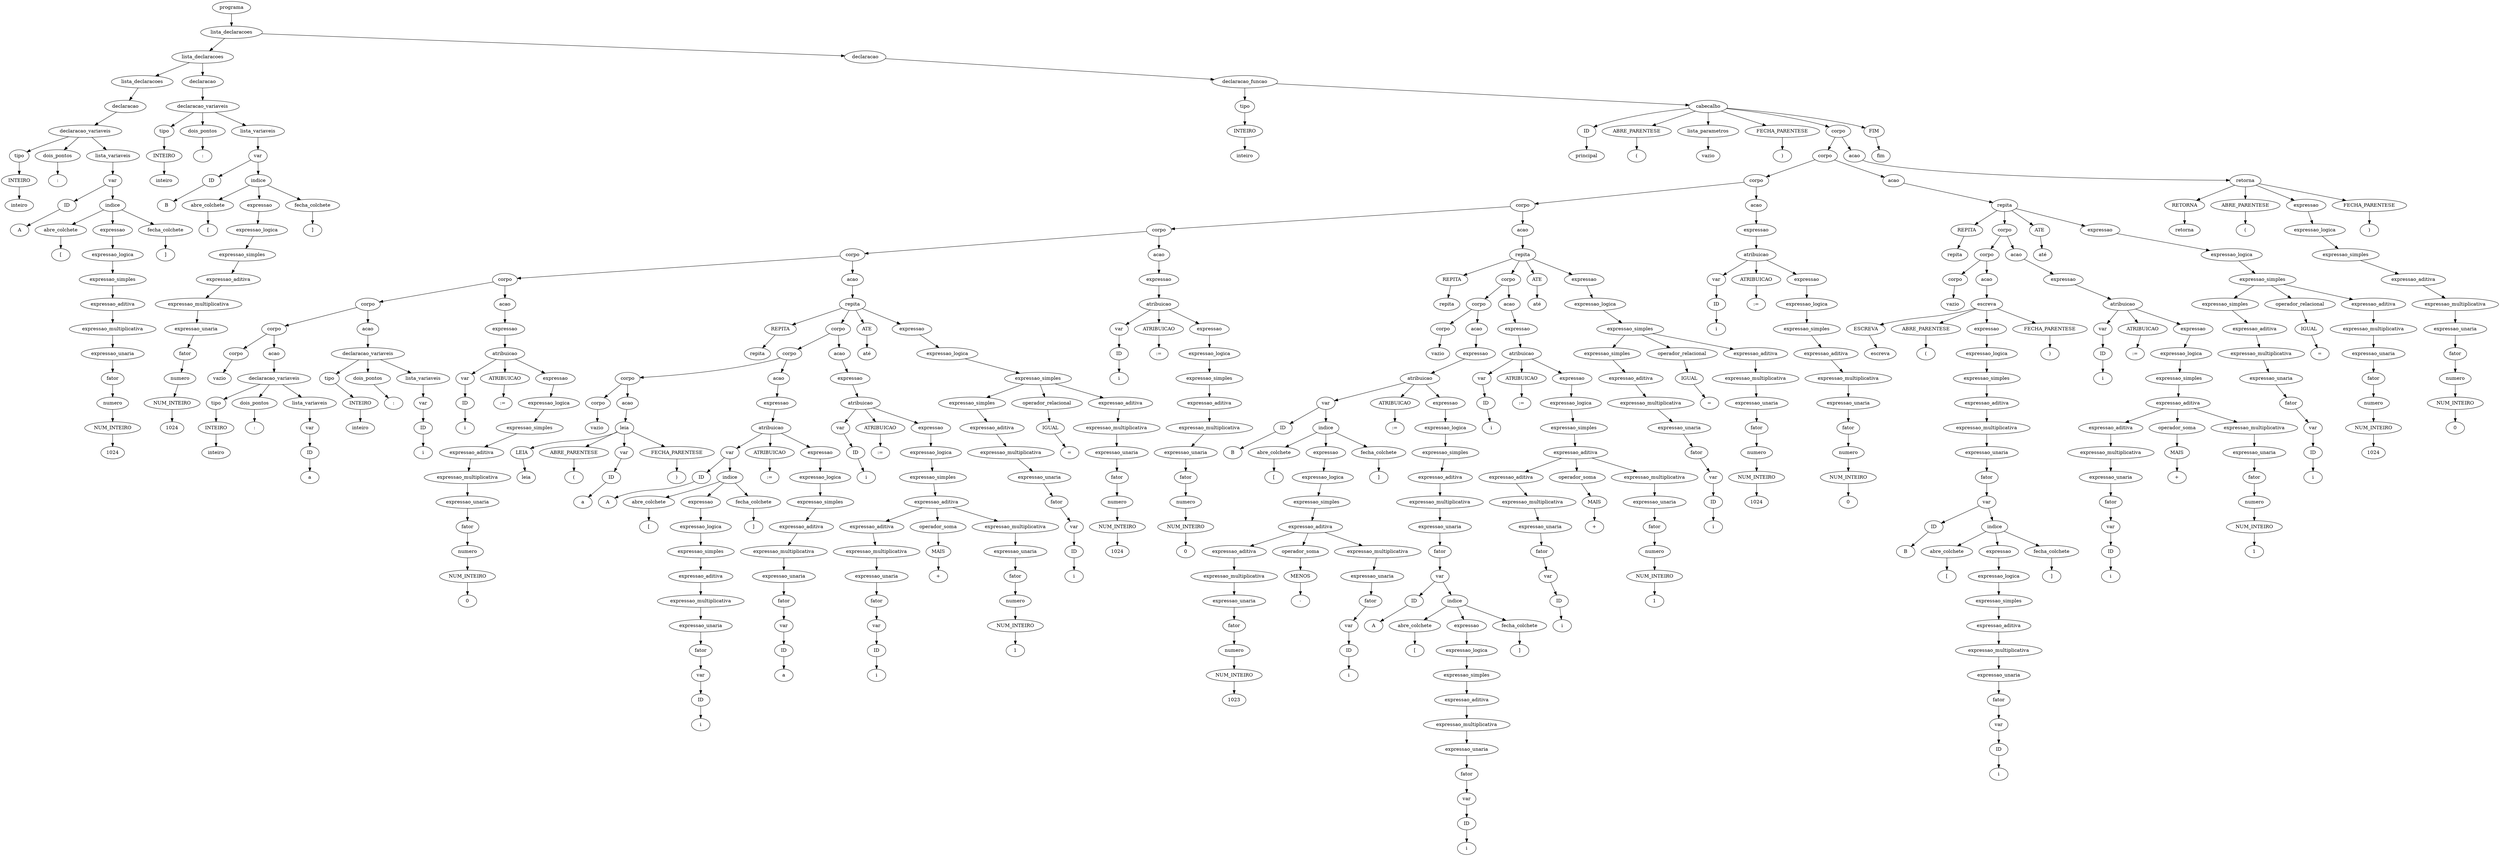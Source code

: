digraph tree {
    "0x7fbc7f8e9430" [label="programa"];
    "0x7fbc7f7c7550" [label="lista_declaracoes"];
    "0x7fbc7f8e9d60" [label="lista_declaracoes"];
    "0x7fbc7f90a340" [label="lista_declaracoes"];
    "0x7fbc7fa71490" [label="declaracao"];
    "0x7fbc7f90a280" [label="declaracao_variaveis"];
    "0x7fbc7f956100" [label="tipo"];
    "0x7fbc7f9560a0" [label="INTEIRO"];
    "0x7fbc7f90a520" [label="inteiro"];
    "0x7fbc7f956070" [label="dois_pontos"];
    "0x7fbc7f8e9580" [label=":"];
    "0x7fbc7f90a2b0" [label="lista_variaveis"];
    "0x7fbc7f90a0a0" [label="var"];
    "0x7fbc7f90a3a0" [label="ID"];
    "0x7fbc7f90a5e0" [label="A"];
    "0x7fbc7f8e97c0" [label="indice"];
    "0x7fbc7f8e9490" [label="abre_colchete"];
    "0x7fbc7f8e9610" [label="["];
    "0x7fbc7f8e9700" [label="expressao"];
    "0x7fbc7f8e94c0" [label="expressao_logica"];
    "0x7fbc7f8e9520" [label="expressao_simples"];
    "0x7fbc7f90a370" [label="expressao_aditiva"];
    "0x7fbc7f8e9670" [label="expressao_multiplicativa"];
    "0x7fbc7f90a430" [label="expressao_unaria"];
    "0x7fbc7f90a310" [label="fator"];
    "0x7fbc7fa714c0" [label="numero"];
    "0x7fbc7fa714f0" [label="NUM_INTEIRO"];
    "0x7fbc7f8e94f0" [label="1024"];
    "0x7fbc7f8e95e0" [label="fecha_colchete"];
    "0x7fbc7f8e95b0" [label="]"];
    "0x7fbc7f8c84f0" [label="declaracao"];
    "0x7fbc7f8e9d90" [label="declaracao_variaveis"];
    "0x7fbc7f8e9790" [label="tipo"];
    "0x7fbc7f8e9550" [label="INTEIRO"];
    "0x7fbc7f8e9460" [label="inteiro"];
    "0x7fbc7f8e9c70" [label="dois_pontos"];
    "0x7fbc7f8e9a00" [label=":"];
    "0x7fbc7f8e97f0" [label="lista_variaveis"];
    "0x7fbc7f8e9850" [label="var"];
    "0x7fbc7f8e9880" [label="ID"];
    "0x7fbc7f8e9b80" [label="B"];
    "0x7fbc7f8e9b50" [label="indice"];
    "0x7fbc7f8e9be0" [label="abre_colchete"];
    "0x7fbc7f8e9cd0" [label="["];
    "0x7fbc7f8e9b20" [label="expressao"];
    "0x7fbc7f8e9af0" [label="expressao_logica"];
    "0x7fbc7f8e9a60" [label="expressao_simples"];
    "0x7fbc7f8e9940" [label="expressao_aditiva"];
    "0x7fbc7f8e9ac0" [label="expressao_multiplicativa"];
    "0x7fbc7f8e9820" [label="expressao_unaria"];
    "0x7fbc7f8e98e0" [label="fator"];
    "0x7fbc7f8e9640" [label="numero"];
    "0x7fbc7f8e96d0" [label="NUM_INTEIRO"];
    "0x7fbc7f8e9a90" [label="1024"];
    "0x7fbc7f8e9d00" [label="fecha_colchete"];
    "0x7fbc7f8e9d30" [label="]"];
    "0x7fbc7f8e9dc0" [label="declaracao"];
    "0x7fbc7f8e9760" [label="declaracao_funcao"];
    "0x7fbc7f956040" [label="tipo"];
    "0x7fbc7f8c84c0" [label="INTEIRO"];
    "0x7fbc7f8e9df0" [label="inteiro"];
    "0x7fbc7f7d1d00" [label="cabecalho"];
    "0x7fbc7f7da250" [label="ID"];
    "0x7fbc7f7da280" [label="principal"];
    "0x7fbc7f7da0d0" [label="ABRE_PARENTESE"];
    "0x7fbc7f7da130" [label="("];
    "0x7fbc7f8e9f10" [label="lista_parametros"];
    "0x7fbc7f8e9ca0" [label="vazio"];
    "0x7fbc7f7da070" [label="FECHA_PARENTESE"];
    "0x7fbc7f7da2b0" [label=")"];
    "0x7fbc7f7d1fd0" [label="corpo"];
    "0x7fbc7f7d1dc0" [label="corpo"];
    "0x7fbc7f7c7c10" [label="corpo"];
    "0x7fbc7f7c7880" [label="corpo"];
    "0x7fbc7f7b4100" [label="corpo"];
    "0x7fbc7f834d30" [label="corpo"];
    "0x7fbc7f8f3940" [label="corpo"];
    "0x7fbc7f8f3430" [label="corpo"];
    "0x7fbc7f8f31f0" [label="corpo"];
    "0x7fbc7f8f3070" [label="corpo"];
    "0x7fbc7f8e9e20" [label="vazio"];
    "0x7fbc7f8f30a0" [label="acao"];
    "0x7fbc7f8f3190" [label="declaracao_variaveis"];
    "0x7fbc7f8e9f40" [label="tipo"];
    "0x7fbc7f8e9fa0" [label="INTEIRO"];
    "0x7fbc7f8f3160" [label="inteiro"];
    "0x7fbc7f8f3250" [label="dois_pontos"];
    "0x7fbc7f8f3370" [label=":"];
    "0x7fbc7f8f31c0" [label="lista_variaveis"];
    "0x7fbc7f8e9fd0" [label="var"];
    "0x7fbc7f8e9f70" [label="ID"];
    "0x7fbc7f8f32b0" [label="a"];
    "0x7fbc7f8f3340" [label="acao"];
    "0x7fbc7f8f33d0" [label="declaracao_variaveis"];
    "0x7fbc7f8e9eb0" [label="tipo"];
    "0x7fbc7f8f3040" [label="INTEIRO"];
    "0x7fbc7f8f33a0" [label="inteiro"];
    "0x7fbc7f8f3490" [label="dois_pontos"];
    "0x7fbc7f8f35b0" [label=":"];
    "0x7fbc7f8f3400" [label="lista_variaveis"];
    "0x7fbc7f8f3280" [label="var"];
    "0x7fbc7f8f3220" [label="ID"];
    "0x7fbc7f8f34f0" [label="i"];
    "0x7fbc7f8f3850" [label="acao"];
    "0x7fbc7f8f3580" [label="expressao"];
    "0x7fbc7f8f37f0" [label="atribuicao"];
    "0x7fbc7f8f3130" [label="var"];
    "0x7fbc7f8f30d0" [label="ID"];
    "0x7fbc7f8f35e0" [label="i"];
    "0x7fbc7f8f3880" [label="ATRIBUICAO"];
    "0x7fbc7f8f3910" [label=":="];
    "0x7fbc7f8f37c0" [label="expressao"];
    "0x7fbc7f8f3790" [label="expressao_logica"];
    "0x7fbc7f8f36d0" [label="expressao_simples"];
    "0x7fbc7f8f3670" [label="expressao_aditiva"];
    "0x7fbc7f8f3760" [label="expressao_multiplicativa"];
    "0x7fbc7f8f3610" [label="expressao_unaria"];
    "0x7fbc7f8f3640" [label="fator"];
    "0x7fbc7f8f34c0" [label="numero"];
    "0x7fbc7f8f3460" [label="NUM_INTEIRO"];
    "0x7fbc7f8f3730" [label="0"];
    "0x7fbc7f8f3700" [label="acao"];
    "0x7fbc7f834cd0" [label="repita"];
    "0x7fbc7f834d60" [label="REPITA"];
    "0x7fbc7f834d00" [label="repita"];
    "0x7fbc7f8348b0" [label="corpo"];
    "0x7fbc7f834340" [label="corpo"];
    "0x7fbc7f8f3b80" [label="corpo"];
    "0x7fbc7f8f32e0" [label="corpo"];
    "0x7fbc7f8f3310" [label="vazio"];
    "0x7fbc7f8f3c40" [label="acao"];
    "0x7fbc7f8f3a60" [label="leia"];
    "0x7fbc7f8f3a90" [label="LEIA"];
    "0x7fbc7f8f3c70" [label="leia"];
    "0x7fbc7f8f3ca0" [label="ABRE_PARENTESE"];
    "0x7fbc7f8f3cd0" [label="("];
    "0x7fbc7f8f3970" [label="var"];
    "0x7fbc7f8f38b0" [label="ID"];
    "0x7fbc7f8f3b50" [label="a"];
    "0x7fbc7f8f3d00" [label="FECHA_PARENTESE"];
    "0x7fbc7f8f3d30" [label=")"];
    "0x7fbc7f834250" [label="acao"];
    "0x7fbc7f8f3f40" [label="expressao"];
    "0x7fbc7f8341f0" [label="atribuicao"];
    "0x7fbc7f8f3a00" [label="var"];
    "0x7fbc7f8f3a30" [label="ID"];
    "0x7fbc7f8f3e80" [label="A"];
    "0x7fbc7f8f3e50" [label="indice"];
    "0x7fbc7f8f3ee0" [label="abre_colchete"];
    "0x7fbc7f8f3fd0" [label="["];
    "0x7fbc7f8f3e20" [label="expressao"];
    "0x7fbc7f8f3df0" [label="expressao_logica"];
    "0x7fbc7f8f3dc0" [label="expressao_simples"];
    "0x7fbc7f8f3b20" [label="expressao_aditiva"];
    "0x7fbc7f8f3d90" [label="expressao_multiplicativa"];
    "0x7fbc7f8f3be0" [label="expressao_unaria"];
    "0x7fbc7f8f39d0" [label="fator"];
    "0x7fbc7f8f3100" [label="var"];
    "0x7fbc7f8f3550" [label="ID"];
    "0x7fbc7f8f3d60" [label="i"];
    "0x7fbc7f834040" [label="fecha_colchete"];
    "0x7fbc7f834070" [label="]"];
    "0x7fbc7f834280" [label="ATRIBUICAO"];
    "0x7fbc7f834310" [label=":="];
    "0x7fbc7f8341c0" [label="expressao"];
    "0x7fbc7f834190" [label="expressao_logica"];
    "0x7fbc7f834130" [label="expressao_simples"];
    "0x7fbc7f8f3af0" [label="expressao_aditiva"];
    "0x7fbc7f8f3fa0" [label="expressao_multiplicativa"];
    "0x7fbc7f8f3f10" [label="expressao_unaria"];
    "0x7fbc7f8f3ac0" [label="fator"];
    "0x7fbc7f8f3c10" [label="var"];
    "0x7fbc7f8f3bb0" [label="ID"];
    "0x7fbc7f8f3eb0" [label="a"];
    "0x7fbc7f834880" [label="acao"];
    "0x7fbc7f834370" [label="expressao"];
    "0x7fbc7f8345b0" [label="atribuicao"];
    "0x7fbc7f8f39a0" [label="var"];
    "0x7fbc7f8f3820" [label="ID"];
    "0x7fbc7f8f3f70" [label="i"];
    "0x7fbc7f834550" [label="ATRIBUICAO"];
    "0x7fbc7f834820" [label=":="];
    "0x7fbc7f8347f0" [label="expressao"];
    "0x7fbc7f8347c0" [label="expressao_logica"];
    "0x7fbc7f834520" [label="expressao_simples"];
    "0x7fbc7f834610" [label="expressao_aditiva"];
    "0x7fbc7f834400" [label="expressao_aditiva"];
    "0x7fbc7f8344f0" [label="expressao_multiplicativa"];
    "0x7fbc7f8340a0" [label="expressao_unaria"];
    "0x7fbc7f8343d0" [label="fator"];
    "0x7fbc7f834160" [label="var"];
    "0x7fbc7f834100" [label="ID"];
    "0x7fbc7f8344c0" [label="i"];
    "0x7fbc7f834670" [label="operador_soma"];
    "0x7fbc7f834490" [label="MAIS"];
    "0x7fbc7f834580" [label="+"];
    "0x7fbc7f834790" [label="expressao_multiplicativa"];
    "0x7fbc7f8346a0" [label="expressao_unaria"];
    "0x7fbc7f8345e0" [label="fator"];
    "0x7fbc7f834430" [label="numero"];
    "0x7fbc7f834460" [label="NUM_INTEIRO"];
    "0x7fbc7f834760" [label="1"];
    "0x7fbc7f834d90" [label="ATE"];
    "0x7fbc7f834dc0" [label="até"];
    "0x7fbc7f834ca0" [label="expressao"];
    "0x7fbc7f8349d0" [label="expressao_logica"];
    "0x7fbc7f834bb0" [label="expressao_simples"];
    "0x7fbc7f834970" [label="expressao_simples"];
    "0x7fbc7f834640" [label="expressao_aditiva"];
    "0x7fbc7f834220" [label="expressao_multiplicativa"];
    "0x7fbc7f8348e0" [label="expressao_unaria"];
    "0x7fbc7f834850" [label="fator"];
    "0x7fbc7f8342e0" [label="var"];
    "0x7fbc7f8340d0" [label="ID"];
    "0x7fbc7f8343a0" [label="i"];
    "0x7fbc7f8349a0" [label="operador_relacional"];
    "0x7fbc7f834a30" [label="IGUAL"];
    "0x7fbc7f834b20" [label="="];
    "0x7fbc7f834ac0" [label="expressao_aditiva"];
    "0x7fbc7f834c40" [label="expressao_multiplicativa"];
    "0x7fbc7f834b50" [label="expressao_unaria"];
    "0x7fbc7f834a90" [label="fator"];
    "0x7fbc7f834910" [label="numero"];
    "0x7fbc7f834940" [label="NUM_INTEIRO"];
    "0x7fbc7f834c10" [label="1024"];
    "0x7fbc7f834fd0" [label="acao"];
    "0x7fbc7f834af0" [label="expressao"];
    "0x7fbc7f834f70" [label="atribuicao"];
    "0x7fbc7f8f38e0" [label="var"];
    "0x7fbc7f8f3520" [label="ID"];
    "0x7fbc7f834df0" [label="i"];
    "0x7fbc7f7b4040" [label="ATRIBUICAO"];
    "0x7fbc7f7b40d0" [label=":="];
    "0x7fbc7f834f40" [label="expressao"];
    "0x7fbc7f834f10" [label="expressao_logica"];
    "0x7fbc7f834e50" [label="expressao_simples"];
    "0x7fbc7f834a60" [label="expressao_aditiva"];
    "0x7fbc7f834ee0" [label="expressao_multiplicativa"];
    "0x7fbc7f834e20" [label="expressao_unaria"];
    "0x7fbc7f8346d0" [label="fator"];
    "0x7fbc7f834be0" [label="numero"];
    "0x7fbc7f834b80" [label="NUM_INTEIRO"];
    "0x7fbc7f834eb0" [label="0"];
    "0x7fbc7f834e80" [label="acao"];
    "0x7fbc7f7c7820" [label="repita"];
    "0x7fbc7f7c78b0" [label="REPITA"];
    "0x7fbc7f7c7850" [label="repita"];
    "0x7fbc7f7c7400" [label="corpo"];
    "0x7fbc7f7b4d30" [label="corpo"];
    "0x7fbc7f834700" [label="corpo"];
    "0x7fbc7f8f36a0" [label="vazio"];
    "0x7fbc7f7b4c40" [label="acao"];
    "0x7fbc7f7b47c0" [label="expressao"];
    "0x7fbc7f7b4af0" [label="atribuicao"];
    "0x7fbc7f7b41c0" [label="var"];
    "0x7fbc7f7b41f0" [label="ID"];
    "0x7fbc7f7b46a0" [label="B"];
    "0x7fbc7f7b4400" [label="indice"];
    "0x7fbc7f7b43a0" [label="abre_colchete"];
    "0x7fbc7f7b4730" [label="["];
    "0x7fbc7f7b4640" [label="expressao"];
    "0x7fbc7f7b4610" [label="expressao_logica"];
    "0x7fbc7f7b4370" [label="expressao_simples"];
    "0x7fbc7f7b4460" [label="expressao_aditiva"];
    "0x7fbc7f7b4250" [label="expressao_aditiva"];
    "0x7fbc7f7b4340" [label="expressao_multiplicativa"];
    "0x7fbc7f7b4190" [label="expressao_unaria"];
    "0x7fbc7f7b4220" [label="fator"];
    "0x7fbc7f7b4130" [label="numero"];
    "0x7fbc7f7b4070" [label="NUM_INTEIRO"];
    "0x7fbc7f7b4310" [label="1023"];
    "0x7fbc7f7b44c0" [label="operador_soma"];
    "0x7fbc7f7b42e0" [label="MENOS"];
    "0x7fbc7f7b43d0" [label="-"];
    "0x7fbc7f7b45e0" [label="expressao_multiplicativa"];
    "0x7fbc7f7b44f0" [label="expressao_unaria"];
    "0x7fbc7f7b4430" [label="fator"];
    "0x7fbc7f7b4280" [label="var"];
    "0x7fbc7f7b42b0" [label="ID"];
    "0x7fbc7f7b45b0" [label="i"];
    "0x7fbc7f7b4760" [label="fecha_colchete"];
    "0x7fbc7f7b4790" [label="]"];
    "0x7fbc7f7b4c70" [label="ATRIBUICAO"];
    "0x7fbc7f7b4d00" [label=":="];
    "0x7fbc7f7b4a30" [label="expressao"];
    "0x7fbc7f7b48e0" [label="expressao_logica"];
    "0x7fbc7f7b4c10" [label="expressao_simples"];
    "0x7fbc7f7b4550" [label="expressao_aditiva"];
    "0x7fbc7f7b4a90" [label="expressao_multiplicativa"];
    "0x7fbc7f7b4be0" [label="expressao_unaria"];
    "0x7fbc7f7b4520" [label="fator"];
    "0x7fbc7f7b4820" [label="var"];
    "0x7fbc7f7b4850" [label="ID"];
    "0x7fbc7f7b4a00" [label="A"];
    "0x7fbc7f7b49d0" [label="indice"];
    "0x7fbc7f7b4a60" [label="abre_colchete"];
    "0x7fbc7f7b4b50" [label="["];
    "0x7fbc7f7b49a0" [label="expressao"];
    "0x7fbc7f7b4970" [label="expressao_logica"];
    "0x7fbc7f7b4940" [label="expressao_simples"];
    "0x7fbc7f7b48b0" [label="expressao_aditiva"];
    "0x7fbc7f7b4700" [label="expressao_multiplicativa"];
    "0x7fbc7f7b4490" [label="expressao_unaria"];
    "0x7fbc7f7b4880" [label="fator"];
    "0x7fbc7f7b4160" [label="var"];
    "0x7fbc7f7b40a0" [label="ID"];
    "0x7fbc7f7b46d0" [label="i"];
    "0x7fbc7f7b4b80" [label="fecha_colchete"];
    "0x7fbc7f7b4bb0" [label="]"];
    "0x7fbc7f7b4ca0" [label="acao"];
    "0x7fbc7f7b4d60" [label="expressao"];
    "0x7fbc7f7b4fd0" [label="atribuicao"];
    "0x7fbc7f834c70" [label="var"];
    "0x7fbc7f834730" [label="ID"];
    "0x7fbc7f7b47f0" [label="i"];
    "0x7fbc7f7b4f40" [label="ATRIBUICAO"];
    "0x7fbc7f7c7370" [label=":="];
    "0x7fbc7f7c7340" [label="expressao"];
    "0x7fbc7f7c7310" [label="expressao_logica"];
    "0x7fbc7f7b4f10" [label="expressao_simples"];
    "0x7fbc7f7c70d0" [label="expressao_aditiva"];
    "0x7fbc7f7b4df0" [label="expressao_aditiva"];
    "0x7fbc7f7b4ee0" [label="expressao_multiplicativa"];
    "0x7fbc7f7b4580" [label="expressao_unaria"];
    "0x7fbc7f7b4dc0" [label="fator"];
    "0x7fbc7f7b4b20" [label="var"];
    "0x7fbc7f7b4ac0" [label="ID"];
    "0x7fbc7f7b4eb0" [label="i"];
    "0x7fbc7f7c7190" [label="operador_soma"];
    "0x7fbc7f7b4e80" [label="MAIS"];
    "0x7fbc7f7b4f70" [label="+"];
    "0x7fbc7f7c72e0" [label="expressao_multiplicativa"];
    "0x7fbc7f7c71f0" [label="expressao_unaria"];
    "0x7fbc7f7c7070" [label="fator"];
    "0x7fbc7f7b4e20" [label="numero"];
    "0x7fbc7f7b4e50" [label="NUM_INTEIRO"];
    "0x7fbc7f7c72b0" [label="1"];
    "0x7fbc7f7c78e0" [label="ATE"];
    "0x7fbc7f7c7910" [label="até"];
    "0x7fbc7f7c77f0" [label="expressao"];
    "0x7fbc7f7c7520" [label="expressao_logica"];
    "0x7fbc7f7c7700" [label="expressao_simples"];
    "0x7fbc7f7c74c0" [label="expressao_simples"];
    "0x7fbc7f7c7130" [label="expressao_aditiva"];
    "0x7fbc7f7b4910" [label="expressao_multiplicativa"];
    "0x7fbc7f7c7430" [label="expressao_unaria"];
    "0x7fbc7f7c73a0" [label="fator"];
    "0x7fbc7f7b4cd0" [label="var"];
    "0x7fbc7f7b4670" [label="ID"];
    "0x7fbc7f7b4d90" [label="i"];
    "0x7fbc7f7c74f0" [label="operador_relacional"];
    "0x7fbc7f7c7580" [label="IGUAL"];
    "0x7fbc7f7c7670" [label="="];
    "0x7fbc7f7c7610" [label="expressao_aditiva"];
    "0x7fbc7f7c7790" [label="expressao_multiplicativa"];
    "0x7fbc7f7c76a0" [label="expressao_unaria"];
    "0x7fbc7f7c75e0" [label="fator"];
    "0x7fbc7f7c7460" [label="numero"];
    "0x7fbc7f7c7490" [label="NUM_INTEIRO"];
    "0x7fbc7f7c7760" [label="1024"];
    "0x7fbc7f7c7b20" [label="acao"];
    "0x7fbc7f7c7640" [label="expressao"];
    "0x7fbc7f7c7ac0" [label="atribuicao"];
    "0x7fbc7f8342b0" [label="var"];
    "0x7fbc7f834fa0" [label="ID"];
    "0x7fbc7f7c7940" [label="i"];
    "0x7fbc7f7c7b50" [label="ATRIBUICAO"];
    "0x7fbc7f7c7be0" [label=":="];
    "0x7fbc7f7c7a90" [label="expressao"];
    "0x7fbc7f7c7a60" [label="expressao_logica"];
    "0x7fbc7f7c79a0" [label="expressao_simples"];
    "0x7fbc7f7c75b0" [label="expressao_aditiva"];
    "0x7fbc7f7c7a30" [label="expressao_multiplicativa"];
    "0x7fbc7f7c7970" [label="expressao_unaria"];
    "0x7fbc7f7c7220" [label="fator"];
    "0x7fbc7f7c7730" [label="numero"];
    "0x7fbc7f7c76d0" [label="NUM_INTEIRO"];
    "0x7fbc7f7c7a00" [label="0"];
    "0x7fbc7f7c79d0" [label="acao"];
    "0x7fbc7f7d1d60" [label="repita"];
    "0x7fbc7f7d1df0" [label="REPITA"];
    "0x7fbc7f7d1d90" [label="repita"];
    "0x7fbc7f7d1940" [label="corpo"];
    "0x7fbc7f7c7d00" [label="corpo"];
    "0x7fbc7f7c73d0" [label="corpo"];
    "0x7fbc7f834a00" [label="vazio"];
    "0x7fbc7f7c7c70" [label="acao"];
    "0x7fbc7f7d1130" [label="escreva"];
    "0x7fbc7f7d1280" [label="ESCREVA"];
    "0x7fbc7f7d13a0" [label="escreva"];
    "0x7fbc7f7d13d0" [label="ABRE_PARENTESE"];
    "0x7fbc7f7d1400" [label="("];
    "0x7fbc7f7d1040" [label="expressao"];
    "0x7fbc7f7c7e80" [label="expressao_logica"];
    "0x7fbc7f7d1220" [label="expressao_simples"];
    "0x7fbc7f7c7d60" [label="expressao_aditiva"];
    "0x7fbc7f7c7e50" [label="expressao_multiplicativa"];
    "0x7fbc7f7d11f0" [label="expressao_unaria"];
    "0x7fbc7f7c7d30" [label="fator"];
    "0x7fbc7f7c7d90" [label="var"];
    "0x7fbc7f7c7dc0" [label="ID"];
    "0x7fbc7f7c7fd0" [label="B"];
    "0x7fbc7f7c7fa0" [label="indice"];
    "0x7fbc7f7d1070" [label="abre_colchete"];
    "0x7fbc7f7d1160" [label="["];
    "0x7fbc7f7c7f70" [label="expressao"];
    "0x7fbc7f7c7f40" [label="expressao_logica"];
    "0x7fbc7f7c7eb0" [label="expressao_simples"];
    "0x7fbc7f7c7e20" [label="expressao_aditiva"];
    "0x7fbc7f7c7f10" [label="expressao_multiplicativa"];
    "0x7fbc7f7c7ca0" [label="expressao_unaria"];
    "0x7fbc7f7c7df0" [label="fator"];
    "0x7fbc7f7c7c40" [label="var"];
    "0x7fbc7f7c7b80" [label="ID"];
    "0x7fbc7f7c7ee0" [label="i"];
    "0x7fbc7f7d1190" [label="fecha_colchete"];
    "0x7fbc7f7d11c0" [label="]"];
    "0x7fbc7f7d1430" [label="FECHA_PARENTESE"];
    "0x7fbc7f7d1460" [label=")"];
    "0x7fbc7f7d1910" [label="acao"];
    "0x7fbc7f7d1250" [label="expressao"];
    "0x7fbc7f7d1640" [label="atribuicao"];
    "0x7fbc7f7c77c0" [label="var"];
    "0x7fbc7f7c7280" [label="ID"];
    "0x7fbc7f7d1490" [label="i"];
    "0x7fbc7f7d15e0" [label="ATRIBUICAO"];
    "0x7fbc7f7d18b0" [label=":="];
    "0x7fbc7f7d1880" [label="expressao"];
    "0x7fbc7f7d1850" [label="expressao_logica"];
    "0x7fbc7f7d15b0" [label="expressao_simples"];
    "0x7fbc7f7d16a0" [label="expressao_aditiva"];
    "0x7fbc7f7d10d0" [label="expressao_aditiva"];
    "0x7fbc7f7d1580" [label="expressao_multiplicativa"];
    "0x7fbc7f7d14c0" [label="expressao_unaria"];
    "0x7fbc7f7d12b0" [label="fator"];
    "0x7fbc7f7d1340" [label="var"];
    "0x7fbc7f7d12e0" [label="ID"];
    "0x7fbc7f7d1550" [label="i"];
    "0x7fbc7f7d1700" [label="operador_soma"];
    "0x7fbc7f7d1520" [label="MAIS"];
    "0x7fbc7f7d1610" [label="+"];
    "0x7fbc7f7d1820" [label="expressao_multiplicativa"];
    "0x7fbc7f7d1730" [label="expressao_unaria"];
    "0x7fbc7f7d1670" [label="fator"];
    "0x7fbc7f7d1100" [label="numero"];
    "0x7fbc7f7d14f0" [label="NUM_INTEIRO"];
    "0x7fbc7f7d17f0" [label="1"];
    "0x7fbc7f7d1e20" [label="ATE"];
    "0x7fbc7f7d1e50" [label="até"];
    "0x7fbc7f7d1d30" [label="expressao"];
    "0x7fbc7f7d1a60" [label="expressao_logica"];
    "0x7fbc7f7d1c40" [label="expressao_simples"];
    "0x7fbc7f7d1a00" [label="expressao_simples"];
    "0x7fbc7f7d16d0" [label="expressao_aditiva"];
    "0x7fbc7f7d1310" [label="expressao_multiplicativa"];
    "0x7fbc7f7d1970" [label="expressao_unaria"];
    "0x7fbc7f7d18e0" [label="fator"];
    "0x7fbc7f7c7af0" [label="var"];
    "0x7fbc7f7c7cd0" [label="ID"];
    "0x7fbc7f7d10a0" [label="i"];
    "0x7fbc7f7d1a30" [label="operador_relacional"];
    "0x7fbc7f7d1ac0" [label="IGUAL"];
    "0x7fbc7f7d1bb0" [label="="];
    "0x7fbc7f7d1b50" [label="expressao_aditiva"];
    "0x7fbc7f7d1cd0" [label="expressao_multiplicativa"];
    "0x7fbc7f7d1be0" [label="expressao_unaria"];
    "0x7fbc7f7d1b20" [label="fator"];
    "0x7fbc7f7d19a0" [label="numero"];
    "0x7fbc7f7d19d0" [label="NUM_INTEIRO"];
    "0x7fbc7f7d1ca0" [label="1024"];
    "0x7fbc7f7d1c70" [label="acao"];
    "0x7fbc7f7d1f70" [label="retorna"];
    "0x7fbc7f7da040" [label="RETORNA"];
    "0x7fbc7f7da160" [label="retorna"];
    "0x7fbc7f7da190" [label="ABRE_PARENTESE"];
    "0x7fbc7f7da1c0" [label="("];
    "0x7fbc7f7d1f40" [label="expressao"];
    "0x7fbc7f7d1f10" [label="expressao_logica"];
    "0x7fbc7f7d1ee0" [label="expressao_simples"];
    "0x7fbc7f7d1760" [label="expressao_aditiva"];
    "0x7fbc7f7d1eb0" [label="expressao_multiplicativa"];
    "0x7fbc7f7d1b80" [label="expressao_unaria"];
    "0x7fbc7f7d17c0" [label="fator"];
    "0x7fbc7f7c7bb0" [label="numero"];
    "0x7fbc7f7c7250" [label="NUM_INTEIRO"];
    "0x7fbc7f7d1e80" [label="0"];
    "0x7fbc7f7da1f0" [label="FECHA_PARENTESE"];
    "0x7fbc7f7da220" [label=")"];
    "0x7fbc7f7da2e0" [label="FIM"];
    "0x7fbc7f7da310" [label="fim"];
    "0x7fbc7f8e9430" -> "0x7fbc7f7c7550";
    "0x7fbc7f7c7550" -> "0x7fbc7f8e9d60";
    "0x7fbc7f7c7550" -> "0x7fbc7f8e9dc0";
    "0x7fbc7f8e9d60" -> "0x7fbc7f90a340";
    "0x7fbc7f8e9d60" -> "0x7fbc7f8c84f0";
    "0x7fbc7f90a340" -> "0x7fbc7fa71490";
    "0x7fbc7fa71490" -> "0x7fbc7f90a280";
    "0x7fbc7f90a280" -> "0x7fbc7f956100";
    "0x7fbc7f90a280" -> "0x7fbc7f956070";
    "0x7fbc7f90a280" -> "0x7fbc7f90a2b0";
    "0x7fbc7f956100" -> "0x7fbc7f9560a0";
    "0x7fbc7f9560a0" -> "0x7fbc7f90a520";
    "0x7fbc7f956070" -> "0x7fbc7f8e9580";
    "0x7fbc7f90a2b0" -> "0x7fbc7f90a0a0";
    "0x7fbc7f90a0a0" -> "0x7fbc7f90a3a0";
    "0x7fbc7f90a0a0" -> "0x7fbc7f8e97c0";
    "0x7fbc7f90a3a0" -> "0x7fbc7f90a5e0";
    "0x7fbc7f8e97c0" -> "0x7fbc7f8e9490";
    "0x7fbc7f8e97c0" -> "0x7fbc7f8e9700";
    "0x7fbc7f8e97c0" -> "0x7fbc7f8e95e0";
    "0x7fbc7f8e9490" -> "0x7fbc7f8e9610";
    "0x7fbc7f8e9700" -> "0x7fbc7f8e94c0";
    "0x7fbc7f8e94c0" -> "0x7fbc7f8e9520";
    "0x7fbc7f8e9520" -> "0x7fbc7f90a370";
    "0x7fbc7f90a370" -> "0x7fbc7f8e9670";
    "0x7fbc7f8e9670" -> "0x7fbc7f90a430";
    "0x7fbc7f90a430" -> "0x7fbc7f90a310";
    "0x7fbc7f90a310" -> "0x7fbc7fa714c0";
    "0x7fbc7fa714c0" -> "0x7fbc7fa714f0";
    "0x7fbc7fa714f0" -> "0x7fbc7f8e94f0";
    "0x7fbc7f8e95e0" -> "0x7fbc7f8e95b0";
    "0x7fbc7f8c84f0" -> "0x7fbc7f8e9d90";
    "0x7fbc7f8e9d90" -> "0x7fbc7f8e9790";
    "0x7fbc7f8e9d90" -> "0x7fbc7f8e9c70";
    "0x7fbc7f8e9d90" -> "0x7fbc7f8e97f0";
    "0x7fbc7f8e9790" -> "0x7fbc7f8e9550";
    "0x7fbc7f8e9550" -> "0x7fbc7f8e9460";
    "0x7fbc7f8e9c70" -> "0x7fbc7f8e9a00";
    "0x7fbc7f8e97f0" -> "0x7fbc7f8e9850";
    "0x7fbc7f8e9850" -> "0x7fbc7f8e9880";
    "0x7fbc7f8e9850" -> "0x7fbc7f8e9b50";
    "0x7fbc7f8e9880" -> "0x7fbc7f8e9b80";
    "0x7fbc7f8e9b50" -> "0x7fbc7f8e9be0";
    "0x7fbc7f8e9b50" -> "0x7fbc7f8e9b20";
    "0x7fbc7f8e9b50" -> "0x7fbc7f8e9d00";
    "0x7fbc7f8e9be0" -> "0x7fbc7f8e9cd0";
    "0x7fbc7f8e9b20" -> "0x7fbc7f8e9af0";
    "0x7fbc7f8e9af0" -> "0x7fbc7f8e9a60";
    "0x7fbc7f8e9a60" -> "0x7fbc7f8e9940";
    "0x7fbc7f8e9940" -> "0x7fbc7f8e9ac0";
    "0x7fbc7f8e9ac0" -> "0x7fbc7f8e9820";
    "0x7fbc7f8e9820" -> "0x7fbc7f8e98e0";
    "0x7fbc7f8e98e0" -> "0x7fbc7f8e9640";
    "0x7fbc7f8e9640" -> "0x7fbc7f8e96d0";
    "0x7fbc7f8e96d0" -> "0x7fbc7f8e9a90";
    "0x7fbc7f8e9d00" -> "0x7fbc7f8e9d30";
    "0x7fbc7f8e9dc0" -> "0x7fbc7f8e9760";
    "0x7fbc7f8e9760" -> "0x7fbc7f956040";
    "0x7fbc7f8e9760" -> "0x7fbc7f7d1d00";
    "0x7fbc7f956040" -> "0x7fbc7f8c84c0";
    "0x7fbc7f8c84c0" -> "0x7fbc7f8e9df0";
    "0x7fbc7f7d1d00" -> "0x7fbc7f7da250";
    "0x7fbc7f7d1d00" -> "0x7fbc7f7da0d0";
    "0x7fbc7f7d1d00" -> "0x7fbc7f8e9f10";
    "0x7fbc7f7d1d00" -> "0x7fbc7f7da070";
    "0x7fbc7f7d1d00" -> "0x7fbc7f7d1fd0";
    "0x7fbc7f7d1d00" -> "0x7fbc7f7da2e0";
    "0x7fbc7f7da250" -> "0x7fbc7f7da280";
    "0x7fbc7f7da0d0" -> "0x7fbc7f7da130";
    "0x7fbc7f8e9f10" -> "0x7fbc7f8e9ca0";
    "0x7fbc7f7da070" -> "0x7fbc7f7da2b0";
    "0x7fbc7f7d1fd0" -> "0x7fbc7f7d1dc0";
    "0x7fbc7f7d1fd0" -> "0x7fbc7f7d1c70";
    "0x7fbc7f7d1dc0" -> "0x7fbc7f7c7c10";
    "0x7fbc7f7d1dc0" -> "0x7fbc7f7c79d0";
    "0x7fbc7f7c7c10" -> "0x7fbc7f7c7880";
    "0x7fbc7f7c7c10" -> "0x7fbc7f7c7b20";
    "0x7fbc7f7c7880" -> "0x7fbc7f7b4100";
    "0x7fbc7f7c7880" -> "0x7fbc7f834e80";
    "0x7fbc7f7b4100" -> "0x7fbc7f834d30";
    "0x7fbc7f7b4100" -> "0x7fbc7f834fd0";
    "0x7fbc7f834d30" -> "0x7fbc7f8f3940";
    "0x7fbc7f834d30" -> "0x7fbc7f8f3700";
    "0x7fbc7f8f3940" -> "0x7fbc7f8f3430";
    "0x7fbc7f8f3940" -> "0x7fbc7f8f3850";
    "0x7fbc7f8f3430" -> "0x7fbc7f8f31f0";
    "0x7fbc7f8f3430" -> "0x7fbc7f8f3340";
    "0x7fbc7f8f31f0" -> "0x7fbc7f8f3070";
    "0x7fbc7f8f31f0" -> "0x7fbc7f8f30a0";
    "0x7fbc7f8f3070" -> "0x7fbc7f8e9e20";
    "0x7fbc7f8f30a0" -> "0x7fbc7f8f3190";
    "0x7fbc7f8f3190" -> "0x7fbc7f8e9f40";
    "0x7fbc7f8f3190" -> "0x7fbc7f8f3250";
    "0x7fbc7f8f3190" -> "0x7fbc7f8f31c0";
    "0x7fbc7f8e9f40" -> "0x7fbc7f8e9fa0";
    "0x7fbc7f8e9fa0" -> "0x7fbc7f8f3160";
    "0x7fbc7f8f3250" -> "0x7fbc7f8f3370";
    "0x7fbc7f8f31c0" -> "0x7fbc7f8e9fd0";
    "0x7fbc7f8e9fd0" -> "0x7fbc7f8e9f70";
    "0x7fbc7f8e9f70" -> "0x7fbc7f8f32b0";
    "0x7fbc7f8f3340" -> "0x7fbc7f8f33d0";
    "0x7fbc7f8f33d0" -> "0x7fbc7f8e9eb0";
    "0x7fbc7f8f33d0" -> "0x7fbc7f8f3490";
    "0x7fbc7f8f33d0" -> "0x7fbc7f8f3400";
    "0x7fbc7f8e9eb0" -> "0x7fbc7f8f3040";
    "0x7fbc7f8f3040" -> "0x7fbc7f8f33a0";
    "0x7fbc7f8f3490" -> "0x7fbc7f8f35b0";
    "0x7fbc7f8f3400" -> "0x7fbc7f8f3280";
    "0x7fbc7f8f3280" -> "0x7fbc7f8f3220";
    "0x7fbc7f8f3220" -> "0x7fbc7f8f34f0";
    "0x7fbc7f8f3850" -> "0x7fbc7f8f3580";
    "0x7fbc7f8f3580" -> "0x7fbc7f8f37f0";
    "0x7fbc7f8f37f0" -> "0x7fbc7f8f3130";
    "0x7fbc7f8f37f0" -> "0x7fbc7f8f3880";
    "0x7fbc7f8f37f0" -> "0x7fbc7f8f37c0";
    "0x7fbc7f8f3130" -> "0x7fbc7f8f30d0";
    "0x7fbc7f8f30d0" -> "0x7fbc7f8f35e0";
    "0x7fbc7f8f3880" -> "0x7fbc7f8f3910";
    "0x7fbc7f8f37c0" -> "0x7fbc7f8f3790";
    "0x7fbc7f8f3790" -> "0x7fbc7f8f36d0";
    "0x7fbc7f8f36d0" -> "0x7fbc7f8f3670";
    "0x7fbc7f8f3670" -> "0x7fbc7f8f3760";
    "0x7fbc7f8f3760" -> "0x7fbc7f8f3610";
    "0x7fbc7f8f3610" -> "0x7fbc7f8f3640";
    "0x7fbc7f8f3640" -> "0x7fbc7f8f34c0";
    "0x7fbc7f8f34c0" -> "0x7fbc7f8f3460";
    "0x7fbc7f8f3460" -> "0x7fbc7f8f3730";
    "0x7fbc7f8f3700" -> "0x7fbc7f834cd0";
    "0x7fbc7f834cd0" -> "0x7fbc7f834d60";
    "0x7fbc7f834cd0" -> "0x7fbc7f8348b0";
    "0x7fbc7f834cd0" -> "0x7fbc7f834d90";
    "0x7fbc7f834cd0" -> "0x7fbc7f834ca0";
    "0x7fbc7f834d60" -> "0x7fbc7f834d00";
    "0x7fbc7f8348b0" -> "0x7fbc7f834340";
    "0x7fbc7f8348b0" -> "0x7fbc7f834880";
    "0x7fbc7f834340" -> "0x7fbc7f8f3b80";
    "0x7fbc7f834340" -> "0x7fbc7f834250";
    "0x7fbc7f8f3b80" -> "0x7fbc7f8f32e0";
    "0x7fbc7f8f3b80" -> "0x7fbc7f8f3c40";
    "0x7fbc7f8f32e0" -> "0x7fbc7f8f3310";
    "0x7fbc7f8f3c40" -> "0x7fbc7f8f3a60";
    "0x7fbc7f8f3a60" -> "0x7fbc7f8f3a90";
    "0x7fbc7f8f3a60" -> "0x7fbc7f8f3ca0";
    "0x7fbc7f8f3a60" -> "0x7fbc7f8f3970";
    "0x7fbc7f8f3a60" -> "0x7fbc7f8f3d00";
    "0x7fbc7f8f3a90" -> "0x7fbc7f8f3c70";
    "0x7fbc7f8f3ca0" -> "0x7fbc7f8f3cd0";
    "0x7fbc7f8f3970" -> "0x7fbc7f8f38b0";
    "0x7fbc7f8f38b0" -> "0x7fbc7f8f3b50";
    "0x7fbc7f8f3d00" -> "0x7fbc7f8f3d30";
    "0x7fbc7f834250" -> "0x7fbc7f8f3f40";
    "0x7fbc7f8f3f40" -> "0x7fbc7f8341f0";
    "0x7fbc7f8341f0" -> "0x7fbc7f8f3a00";
    "0x7fbc7f8341f0" -> "0x7fbc7f834280";
    "0x7fbc7f8341f0" -> "0x7fbc7f8341c0";
    "0x7fbc7f8f3a00" -> "0x7fbc7f8f3a30";
    "0x7fbc7f8f3a00" -> "0x7fbc7f8f3e50";
    "0x7fbc7f8f3a30" -> "0x7fbc7f8f3e80";
    "0x7fbc7f8f3e50" -> "0x7fbc7f8f3ee0";
    "0x7fbc7f8f3e50" -> "0x7fbc7f8f3e20";
    "0x7fbc7f8f3e50" -> "0x7fbc7f834040";
    "0x7fbc7f8f3ee0" -> "0x7fbc7f8f3fd0";
    "0x7fbc7f8f3e20" -> "0x7fbc7f8f3df0";
    "0x7fbc7f8f3df0" -> "0x7fbc7f8f3dc0";
    "0x7fbc7f8f3dc0" -> "0x7fbc7f8f3b20";
    "0x7fbc7f8f3b20" -> "0x7fbc7f8f3d90";
    "0x7fbc7f8f3d90" -> "0x7fbc7f8f3be0";
    "0x7fbc7f8f3be0" -> "0x7fbc7f8f39d0";
    "0x7fbc7f8f39d0" -> "0x7fbc7f8f3100";
    "0x7fbc7f8f3100" -> "0x7fbc7f8f3550";
    "0x7fbc7f8f3550" -> "0x7fbc7f8f3d60";
    "0x7fbc7f834040" -> "0x7fbc7f834070";
    "0x7fbc7f834280" -> "0x7fbc7f834310";
    "0x7fbc7f8341c0" -> "0x7fbc7f834190";
    "0x7fbc7f834190" -> "0x7fbc7f834130";
    "0x7fbc7f834130" -> "0x7fbc7f8f3af0";
    "0x7fbc7f8f3af0" -> "0x7fbc7f8f3fa0";
    "0x7fbc7f8f3fa0" -> "0x7fbc7f8f3f10";
    "0x7fbc7f8f3f10" -> "0x7fbc7f8f3ac0";
    "0x7fbc7f8f3ac0" -> "0x7fbc7f8f3c10";
    "0x7fbc7f8f3c10" -> "0x7fbc7f8f3bb0";
    "0x7fbc7f8f3bb0" -> "0x7fbc7f8f3eb0";
    "0x7fbc7f834880" -> "0x7fbc7f834370";
    "0x7fbc7f834370" -> "0x7fbc7f8345b0";
    "0x7fbc7f8345b0" -> "0x7fbc7f8f39a0";
    "0x7fbc7f8345b0" -> "0x7fbc7f834550";
    "0x7fbc7f8345b0" -> "0x7fbc7f8347f0";
    "0x7fbc7f8f39a0" -> "0x7fbc7f8f3820";
    "0x7fbc7f8f3820" -> "0x7fbc7f8f3f70";
    "0x7fbc7f834550" -> "0x7fbc7f834820";
    "0x7fbc7f8347f0" -> "0x7fbc7f8347c0";
    "0x7fbc7f8347c0" -> "0x7fbc7f834520";
    "0x7fbc7f834520" -> "0x7fbc7f834610";
    "0x7fbc7f834610" -> "0x7fbc7f834400";
    "0x7fbc7f834610" -> "0x7fbc7f834670";
    "0x7fbc7f834610" -> "0x7fbc7f834790";
    "0x7fbc7f834400" -> "0x7fbc7f8344f0";
    "0x7fbc7f8344f0" -> "0x7fbc7f8340a0";
    "0x7fbc7f8340a0" -> "0x7fbc7f8343d0";
    "0x7fbc7f8343d0" -> "0x7fbc7f834160";
    "0x7fbc7f834160" -> "0x7fbc7f834100";
    "0x7fbc7f834100" -> "0x7fbc7f8344c0";
    "0x7fbc7f834670" -> "0x7fbc7f834490";
    "0x7fbc7f834490" -> "0x7fbc7f834580";
    "0x7fbc7f834790" -> "0x7fbc7f8346a0";
    "0x7fbc7f8346a0" -> "0x7fbc7f8345e0";
    "0x7fbc7f8345e0" -> "0x7fbc7f834430";
    "0x7fbc7f834430" -> "0x7fbc7f834460";
    "0x7fbc7f834460" -> "0x7fbc7f834760";
    "0x7fbc7f834d90" -> "0x7fbc7f834dc0";
    "0x7fbc7f834ca0" -> "0x7fbc7f8349d0";
    "0x7fbc7f8349d0" -> "0x7fbc7f834bb0";
    "0x7fbc7f834bb0" -> "0x7fbc7f834970";
    "0x7fbc7f834bb0" -> "0x7fbc7f8349a0";
    "0x7fbc7f834bb0" -> "0x7fbc7f834ac0";
    "0x7fbc7f834970" -> "0x7fbc7f834640";
    "0x7fbc7f834640" -> "0x7fbc7f834220";
    "0x7fbc7f834220" -> "0x7fbc7f8348e0";
    "0x7fbc7f8348e0" -> "0x7fbc7f834850";
    "0x7fbc7f834850" -> "0x7fbc7f8342e0";
    "0x7fbc7f8342e0" -> "0x7fbc7f8340d0";
    "0x7fbc7f8340d0" -> "0x7fbc7f8343a0";
    "0x7fbc7f8349a0" -> "0x7fbc7f834a30";
    "0x7fbc7f834a30" -> "0x7fbc7f834b20";
    "0x7fbc7f834ac0" -> "0x7fbc7f834c40";
    "0x7fbc7f834c40" -> "0x7fbc7f834b50";
    "0x7fbc7f834b50" -> "0x7fbc7f834a90";
    "0x7fbc7f834a90" -> "0x7fbc7f834910";
    "0x7fbc7f834910" -> "0x7fbc7f834940";
    "0x7fbc7f834940" -> "0x7fbc7f834c10";
    "0x7fbc7f834fd0" -> "0x7fbc7f834af0";
    "0x7fbc7f834af0" -> "0x7fbc7f834f70";
    "0x7fbc7f834f70" -> "0x7fbc7f8f38e0";
    "0x7fbc7f834f70" -> "0x7fbc7f7b4040";
    "0x7fbc7f834f70" -> "0x7fbc7f834f40";
    "0x7fbc7f8f38e0" -> "0x7fbc7f8f3520";
    "0x7fbc7f8f3520" -> "0x7fbc7f834df0";
    "0x7fbc7f7b4040" -> "0x7fbc7f7b40d0";
    "0x7fbc7f834f40" -> "0x7fbc7f834f10";
    "0x7fbc7f834f10" -> "0x7fbc7f834e50";
    "0x7fbc7f834e50" -> "0x7fbc7f834a60";
    "0x7fbc7f834a60" -> "0x7fbc7f834ee0";
    "0x7fbc7f834ee0" -> "0x7fbc7f834e20";
    "0x7fbc7f834e20" -> "0x7fbc7f8346d0";
    "0x7fbc7f8346d0" -> "0x7fbc7f834be0";
    "0x7fbc7f834be0" -> "0x7fbc7f834b80";
    "0x7fbc7f834b80" -> "0x7fbc7f834eb0";
    "0x7fbc7f834e80" -> "0x7fbc7f7c7820";
    "0x7fbc7f7c7820" -> "0x7fbc7f7c78b0";
    "0x7fbc7f7c7820" -> "0x7fbc7f7c7400";
    "0x7fbc7f7c7820" -> "0x7fbc7f7c78e0";
    "0x7fbc7f7c7820" -> "0x7fbc7f7c77f0";
    "0x7fbc7f7c78b0" -> "0x7fbc7f7c7850";
    "0x7fbc7f7c7400" -> "0x7fbc7f7b4d30";
    "0x7fbc7f7c7400" -> "0x7fbc7f7b4ca0";
    "0x7fbc7f7b4d30" -> "0x7fbc7f834700";
    "0x7fbc7f7b4d30" -> "0x7fbc7f7b4c40";
    "0x7fbc7f834700" -> "0x7fbc7f8f36a0";
    "0x7fbc7f7b4c40" -> "0x7fbc7f7b47c0";
    "0x7fbc7f7b47c0" -> "0x7fbc7f7b4af0";
    "0x7fbc7f7b4af0" -> "0x7fbc7f7b41c0";
    "0x7fbc7f7b4af0" -> "0x7fbc7f7b4c70";
    "0x7fbc7f7b4af0" -> "0x7fbc7f7b4a30";
    "0x7fbc7f7b41c0" -> "0x7fbc7f7b41f0";
    "0x7fbc7f7b41c0" -> "0x7fbc7f7b4400";
    "0x7fbc7f7b41f0" -> "0x7fbc7f7b46a0";
    "0x7fbc7f7b4400" -> "0x7fbc7f7b43a0";
    "0x7fbc7f7b4400" -> "0x7fbc7f7b4640";
    "0x7fbc7f7b4400" -> "0x7fbc7f7b4760";
    "0x7fbc7f7b43a0" -> "0x7fbc7f7b4730";
    "0x7fbc7f7b4640" -> "0x7fbc7f7b4610";
    "0x7fbc7f7b4610" -> "0x7fbc7f7b4370";
    "0x7fbc7f7b4370" -> "0x7fbc7f7b4460";
    "0x7fbc7f7b4460" -> "0x7fbc7f7b4250";
    "0x7fbc7f7b4460" -> "0x7fbc7f7b44c0";
    "0x7fbc7f7b4460" -> "0x7fbc7f7b45e0";
    "0x7fbc7f7b4250" -> "0x7fbc7f7b4340";
    "0x7fbc7f7b4340" -> "0x7fbc7f7b4190";
    "0x7fbc7f7b4190" -> "0x7fbc7f7b4220";
    "0x7fbc7f7b4220" -> "0x7fbc7f7b4130";
    "0x7fbc7f7b4130" -> "0x7fbc7f7b4070";
    "0x7fbc7f7b4070" -> "0x7fbc7f7b4310";
    "0x7fbc7f7b44c0" -> "0x7fbc7f7b42e0";
    "0x7fbc7f7b42e0" -> "0x7fbc7f7b43d0";
    "0x7fbc7f7b45e0" -> "0x7fbc7f7b44f0";
    "0x7fbc7f7b44f0" -> "0x7fbc7f7b4430";
    "0x7fbc7f7b4430" -> "0x7fbc7f7b4280";
    "0x7fbc7f7b4280" -> "0x7fbc7f7b42b0";
    "0x7fbc7f7b42b0" -> "0x7fbc7f7b45b0";
    "0x7fbc7f7b4760" -> "0x7fbc7f7b4790";
    "0x7fbc7f7b4c70" -> "0x7fbc7f7b4d00";
    "0x7fbc7f7b4a30" -> "0x7fbc7f7b48e0";
    "0x7fbc7f7b48e0" -> "0x7fbc7f7b4c10";
    "0x7fbc7f7b4c10" -> "0x7fbc7f7b4550";
    "0x7fbc7f7b4550" -> "0x7fbc7f7b4a90";
    "0x7fbc7f7b4a90" -> "0x7fbc7f7b4be0";
    "0x7fbc7f7b4be0" -> "0x7fbc7f7b4520";
    "0x7fbc7f7b4520" -> "0x7fbc7f7b4820";
    "0x7fbc7f7b4820" -> "0x7fbc7f7b4850";
    "0x7fbc7f7b4820" -> "0x7fbc7f7b49d0";
    "0x7fbc7f7b4850" -> "0x7fbc7f7b4a00";
    "0x7fbc7f7b49d0" -> "0x7fbc7f7b4a60";
    "0x7fbc7f7b49d0" -> "0x7fbc7f7b49a0";
    "0x7fbc7f7b49d0" -> "0x7fbc7f7b4b80";
    "0x7fbc7f7b4a60" -> "0x7fbc7f7b4b50";
    "0x7fbc7f7b49a0" -> "0x7fbc7f7b4970";
    "0x7fbc7f7b4970" -> "0x7fbc7f7b4940";
    "0x7fbc7f7b4940" -> "0x7fbc7f7b48b0";
    "0x7fbc7f7b48b0" -> "0x7fbc7f7b4700";
    "0x7fbc7f7b4700" -> "0x7fbc7f7b4490";
    "0x7fbc7f7b4490" -> "0x7fbc7f7b4880";
    "0x7fbc7f7b4880" -> "0x7fbc7f7b4160";
    "0x7fbc7f7b4160" -> "0x7fbc7f7b40a0";
    "0x7fbc7f7b40a0" -> "0x7fbc7f7b46d0";
    "0x7fbc7f7b4b80" -> "0x7fbc7f7b4bb0";
    "0x7fbc7f7b4ca0" -> "0x7fbc7f7b4d60";
    "0x7fbc7f7b4d60" -> "0x7fbc7f7b4fd0";
    "0x7fbc7f7b4fd0" -> "0x7fbc7f834c70";
    "0x7fbc7f7b4fd0" -> "0x7fbc7f7b4f40";
    "0x7fbc7f7b4fd0" -> "0x7fbc7f7c7340";
    "0x7fbc7f834c70" -> "0x7fbc7f834730";
    "0x7fbc7f834730" -> "0x7fbc7f7b47f0";
    "0x7fbc7f7b4f40" -> "0x7fbc7f7c7370";
    "0x7fbc7f7c7340" -> "0x7fbc7f7c7310";
    "0x7fbc7f7c7310" -> "0x7fbc7f7b4f10";
    "0x7fbc7f7b4f10" -> "0x7fbc7f7c70d0";
    "0x7fbc7f7c70d0" -> "0x7fbc7f7b4df0";
    "0x7fbc7f7c70d0" -> "0x7fbc7f7c7190";
    "0x7fbc7f7c70d0" -> "0x7fbc7f7c72e0";
    "0x7fbc7f7b4df0" -> "0x7fbc7f7b4ee0";
    "0x7fbc7f7b4ee0" -> "0x7fbc7f7b4580";
    "0x7fbc7f7b4580" -> "0x7fbc7f7b4dc0";
    "0x7fbc7f7b4dc0" -> "0x7fbc7f7b4b20";
    "0x7fbc7f7b4b20" -> "0x7fbc7f7b4ac0";
    "0x7fbc7f7b4ac0" -> "0x7fbc7f7b4eb0";
    "0x7fbc7f7c7190" -> "0x7fbc7f7b4e80";
    "0x7fbc7f7b4e80" -> "0x7fbc7f7b4f70";
    "0x7fbc7f7c72e0" -> "0x7fbc7f7c71f0";
    "0x7fbc7f7c71f0" -> "0x7fbc7f7c7070";
    "0x7fbc7f7c7070" -> "0x7fbc7f7b4e20";
    "0x7fbc7f7b4e20" -> "0x7fbc7f7b4e50";
    "0x7fbc7f7b4e50" -> "0x7fbc7f7c72b0";
    "0x7fbc7f7c78e0" -> "0x7fbc7f7c7910";
    "0x7fbc7f7c77f0" -> "0x7fbc7f7c7520";
    "0x7fbc7f7c7520" -> "0x7fbc7f7c7700";
    "0x7fbc7f7c7700" -> "0x7fbc7f7c74c0";
    "0x7fbc7f7c7700" -> "0x7fbc7f7c74f0";
    "0x7fbc7f7c7700" -> "0x7fbc7f7c7610";
    "0x7fbc7f7c74c0" -> "0x7fbc7f7c7130";
    "0x7fbc7f7c7130" -> "0x7fbc7f7b4910";
    "0x7fbc7f7b4910" -> "0x7fbc7f7c7430";
    "0x7fbc7f7c7430" -> "0x7fbc7f7c73a0";
    "0x7fbc7f7c73a0" -> "0x7fbc7f7b4cd0";
    "0x7fbc7f7b4cd0" -> "0x7fbc7f7b4670";
    "0x7fbc7f7b4670" -> "0x7fbc7f7b4d90";
    "0x7fbc7f7c74f0" -> "0x7fbc7f7c7580";
    "0x7fbc7f7c7580" -> "0x7fbc7f7c7670";
    "0x7fbc7f7c7610" -> "0x7fbc7f7c7790";
    "0x7fbc7f7c7790" -> "0x7fbc7f7c76a0";
    "0x7fbc7f7c76a0" -> "0x7fbc7f7c75e0";
    "0x7fbc7f7c75e0" -> "0x7fbc7f7c7460";
    "0x7fbc7f7c7460" -> "0x7fbc7f7c7490";
    "0x7fbc7f7c7490" -> "0x7fbc7f7c7760";
    "0x7fbc7f7c7b20" -> "0x7fbc7f7c7640";
    "0x7fbc7f7c7640" -> "0x7fbc7f7c7ac0";
    "0x7fbc7f7c7ac0" -> "0x7fbc7f8342b0";
    "0x7fbc7f7c7ac0" -> "0x7fbc7f7c7b50";
    "0x7fbc7f7c7ac0" -> "0x7fbc7f7c7a90";
    "0x7fbc7f8342b0" -> "0x7fbc7f834fa0";
    "0x7fbc7f834fa0" -> "0x7fbc7f7c7940";
    "0x7fbc7f7c7b50" -> "0x7fbc7f7c7be0";
    "0x7fbc7f7c7a90" -> "0x7fbc7f7c7a60";
    "0x7fbc7f7c7a60" -> "0x7fbc7f7c79a0";
    "0x7fbc7f7c79a0" -> "0x7fbc7f7c75b0";
    "0x7fbc7f7c75b0" -> "0x7fbc7f7c7a30";
    "0x7fbc7f7c7a30" -> "0x7fbc7f7c7970";
    "0x7fbc7f7c7970" -> "0x7fbc7f7c7220";
    "0x7fbc7f7c7220" -> "0x7fbc7f7c7730";
    "0x7fbc7f7c7730" -> "0x7fbc7f7c76d0";
    "0x7fbc7f7c76d0" -> "0x7fbc7f7c7a00";
    "0x7fbc7f7c79d0" -> "0x7fbc7f7d1d60";
    "0x7fbc7f7d1d60" -> "0x7fbc7f7d1df0";
    "0x7fbc7f7d1d60" -> "0x7fbc7f7d1940";
    "0x7fbc7f7d1d60" -> "0x7fbc7f7d1e20";
    "0x7fbc7f7d1d60" -> "0x7fbc7f7d1d30";
    "0x7fbc7f7d1df0" -> "0x7fbc7f7d1d90";
    "0x7fbc7f7d1940" -> "0x7fbc7f7c7d00";
    "0x7fbc7f7d1940" -> "0x7fbc7f7d1910";
    "0x7fbc7f7c7d00" -> "0x7fbc7f7c73d0";
    "0x7fbc7f7c7d00" -> "0x7fbc7f7c7c70";
    "0x7fbc7f7c73d0" -> "0x7fbc7f834a00";
    "0x7fbc7f7c7c70" -> "0x7fbc7f7d1130";
    "0x7fbc7f7d1130" -> "0x7fbc7f7d1280";
    "0x7fbc7f7d1130" -> "0x7fbc7f7d13d0";
    "0x7fbc7f7d1130" -> "0x7fbc7f7d1040";
    "0x7fbc7f7d1130" -> "0x7fbc7f7d1430";
    "0x7fbc7f7d1280" -> "0x7fbc7f7d13a0";
    "0x7fbc7f7d13d0" -> "0x7fbc7f7d1400";
    "0x7fbc7f7d1040" -> "0x7fbc7f7c7e80";
    "0x7fbc7f7c7e80" -> "0x7fbc7f7d1220";
    "0x7fbc7f7d1220" -> "0x7fbc7f7c7d60";
    "0x7fbc7f7c7d60" -> "0x7fbc7f7c7e50";
    "0x7fbc7f7c7e50" -> "0x7fbc7f7d11f0";
    "0x7fbc7f7d11f0" -> "0x7fbc7f7c7d30";
    "0x7fbc7f7c7d30" -> "0x7fbc7f7c7d90";
    "0x7fbc7f7c7d90" -> "0x7fbc7f7c7dc0";
    "0x7fbc7f7c7d90" -> "0x7fbc7f7c7fa0";
    "0x7fbc7f7c7dc0" -> "0x7fbc7f7c7fd0";
    "0x7fbc7f7c7fa0" -> "0x7fbc7f7d1070";
    "0x7fbc7f7c7fa0" -> "0x7fbc7f7c7f70";
    "0x7fbc7f7c7fa0" -> "0x7fbc7f7d1190";
    "0x7fbc7f7d1070" -> "0x7fbc7f7d1160";
    "0x7fbc7f7c7f70" -> "0x7fbc7f7c7f40";
    "0x7fbc7f7c7f40" -> "0x7fbc7f7c7eb0";
    "0x7fbc7f7c7eb0" -> "0x7fbc7f7c7e20";
    "0x7fbc7f7c7e20" -> "0x7fbc7f7c7f10";
    "0x7fbc7f7c7f10" -> "0x7fbc7f7c7ca0";
    "0x7fbc7f7c7ca0" -> "0x7fbc7f7c7df0";
    "0x7fbc7f7c7df0" -> "0x7fbc7f7c7c40";
    "0x7fbc7f7c7c40" -> "0x7fbc7f7c7b80";
    "0x7fbc7f7c7b80" -> "0x7fbc7f7c7ee0";
    "0x7fbc7f7d1190" -> "0x7fbc7f7d11c0";
    "0x7fbc7f7d1430" -> "0x7fbc7f7d1460";
    "0x7fbc7f7d1910" -> "0x7fbc7f7d1250";
    "0x7fbc7f7d1250" -> "0x7fbc7f7d1640";
    "0x7fbc7f7d1640" -> "0x7fbc7f7c77c0";
    "0x7fbc7f7d1640" -> "0x7fbc7f7d15e0";
    "0x7fbc7f7d1640" -> "0x7fbc7f7d1880";
    "0x7fbc7f7c77c0" -> "0x7fbc7f7c7280";
    "0x7fbc7f7c7280" -> "0x7fbc7f7d1490";
    "0x7fbc7f7d15e0" -> "0x7fbc7f7d18b0";
    "0x7fbc7f7d1880" -> "0x7fbc7f7d1850";
    "0x7fbc7f7d1850" -> "0x7fbc7f7d15b0";
    "0x7fbc7f7d15b0" -> "0x7fbc7f7d16a0";
    "0x7fbc7f7d16a0" -> "0x7fbc7f7d10d0";
    "0x7fbc7f7d16a0" -> "0x7fbc7f7d1700";
    "0x7fbc7f7d16a0" -> "0x7fbc7f7d1820";
    "0x7fbc7f7d10d0" -> "0x7fbc7f7d1580";
    "0x7fbc7f7d1580" -> "0x7fbc7f7d14c0";
    "0x7fbc7f7d14c0" -> "0x7fbc7f7d12b0";
    "0x7fbc7f7d12b0" -> "0x7fbc7f7d1340";
    "0x7fbc7f7d1340" -> "0x7fbc7f7d12e0";
    "0x7fbc7f7d12e0" -> "0x7fbc7f7d1550";
    "0x7fbc7f7d1700" -> "0x7fbc7f7d1520";
    "0x7fbc7f7d1520" -> "0x7fbc7f7d1610";
    "0x7fbc7f7d1820" -> "0x7fbc7f7d1730";
    "0x7fbc7f7d1730" -> "0x7fbc7f7d1670";
    "0x7fbc7f7d1670" -> "0x7fbc7f7d1100";
    "0x7fbc7f7d1100" -> "0x7fbc7f7d14f0";
    "0x7fbc7f7d14f0" -> "0x7fbc7f7d17f0";
    "0x7fbc7f7d1e20" -> "0x7fbc7f7d1e50";
    "0x7fbc7f7d1d30" -> "0x7fbc7f7d1a60";
    "0x7fbc7f7d1a60" -> "0x7fbc7f7d1c40";
    "0x7fbc7f7d1c40" -> "0x7fbc7f7d1a00";
    "0x7fbc7f7d1c40" -> "0x7fbc7f7d1a30";
    "0x7fbc7f7d1c40" -> "0x7fbc7f7d1b50";
    "0x7fbc7f7d1a00" -> "0x7fbc7f7d16d0";
    "0x7fbc7f7d16d0" -> "0x7fbc7f7d1310";
    "0x7fbc7f7d1310" -> "0x7fbc7f7d1970";
    "0x7fbc7f7d1970" -> "0x7fbc7f7d18e0";
    "0x7fbc7f7d18e0" -> "0x7fbc7f7c7af0";
    "0x7fbc7f7c7af0" -> "0x7fbc7f7c7cd0";
    "0x7fbc7f7c7cd0" -> "0x7fbc7f7d10a0";
    "0x7fbc7f7d1a30" -> "0x7fbc7f7d1ac0";
    "0x7fbc7f7d1ac0" -> "0x7fbc7f7d1bb0";
    "0x7fbc7f7d1b50" -> "0x7fbc7f7d1cd0";
    "0x7fbc7f7d1cd0" -> "0x7fbc7f7d1be0";
    "0x7fbc7f7d1be0" -> "0x7fbc7f7d1b20";
    "0x7fbc7f7d1b20" -> "0x7fbc7f7d19a0";
    "0x7fbc7f7d19a0" -> "0x7fbc7f7d19d0";
    "0x7fbc7f7d19d0" -> "0x7fbc7f7d1ca0";
    "0x7fbc7f7d1c70" -> "0x7fbc7f7d1f70";
    "0x7fbc7f7d1f70" -> "0x7fbc7f7da040";
    "0x7fbc7f7d1f70" -> "0x7fbc7f7da190";
    "0x7fbc7f7d1f70" -> "0x7fbc7f7d1f40";
    "0x7fbc7f7d1f70" -> "0x7fbc7f7da1f0";
    "0x7fbc7f7da040" -> "0x7fbc7f7da160";
    "0x7fbc7f7da190" -> "0x7fbc7f7da1c0";
    "0x7fbc7f7d1f40" -> "0x7fbc7f7d1f10";
    "0x7fbc7f7d1f10" -> "0x7fbc7f7d1ee0";
    "0x7fbc7f7d1ee0" -> "0x7fbc7f7d1760";
    "0x7fbc7f7d1760" -> "0x7fbc7f7d1eb0";
    "0x7fbc7f7d1eb0" -> "0x7fbc7f7d1b80";
    "0x7fbc7f7d1b80" -> "0x7fbc7f7d17c0";
    "0x7fbc7f7d17c0" -> "0x7fbc7f7c7bb0";
    "0x7fbc7f7c7bb0" -> "0x7fbc7f7c7250";
    "0x7fbc7f7c7250" -> "0x7fbc7f7d1e80";
    "0x7fbc7f7da1f0" -> "0x7fbc7f7da220";
    "0x7fbc7f7da2e0" -> "0x7fbc7f7da310";
}
